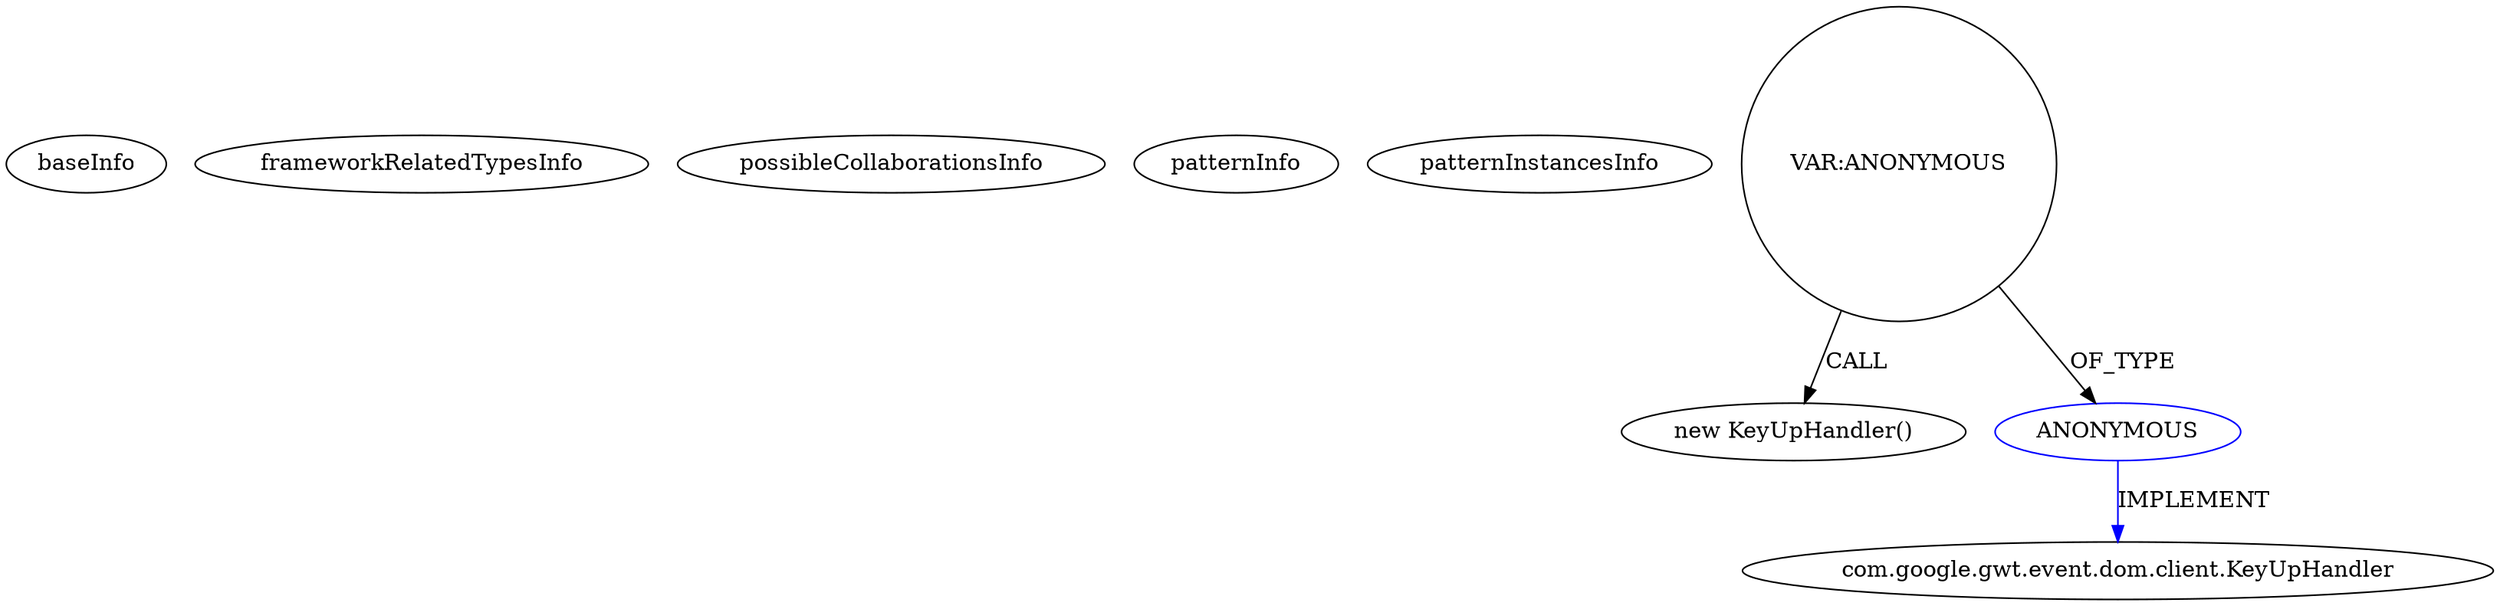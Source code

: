 digraph {
baseInfo[graphId=1824,category="pattern",isAnonymous=false,possibleRelation=false]
frameworkRelatedTypesInfo[]
possibleCollaborationsInfo[]
patternInfo[frequency=2.0,patternRootClient=null]
patternInstancesInfo[0="woox-serverapp~/woox-serverapp/serverapp-master/src/wooxes/net/client/Serverapp.java~Serverapp~4647",1="cbopp-gwt-taglist~/cbopp-gwt-taglist/gwt-taglist-master/src/main/java/com/virilis_software/gwt/taglist/client/comp/taglist/TagListView.java~TagListView~1038"]
56[label="new KeyUpHandler()",vertexType="CONSTRUCTOR_CALL",isFrameworkType=false]
57[label="VAR:ANONYMOUS",vertexType="VARIABLE_EXPRESION",isFrameworkType=false,shape=circle]
58[label="ANONYMOUS",vertexType="REFERENCE_ANONYMOUS_DECLARATION",isFrameworkType=false,color=blue]
59[label="com.google.gwt.event.dom.client.KeyUpHandler",vertexType="FRAMEWORK_INTERFACE_TYPE",isFrameworkType=false]
57->58[label="OF_TYPE"]
58->59[label="IMPLEMENT",color=blue]
57->56[label="CALL"]
}
